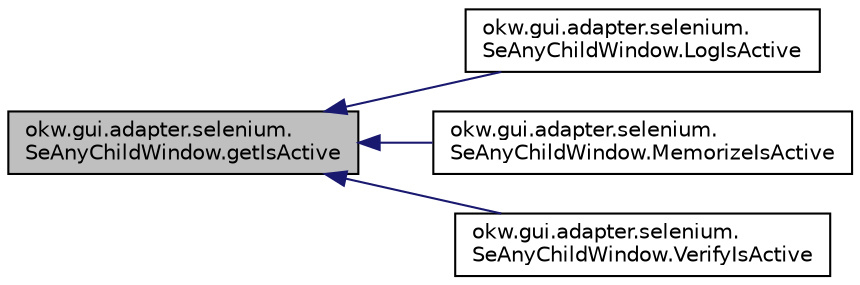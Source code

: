digraph "okw.gui.adapter.selenium.SeAnyChildWindow.getIsActive"
{
 // INTERACTIVE_SVG=YES
  edge [fontname="Helvetica",fontsize="10",labelfontname="Helvetica",labelfontsize="10"];
  node [fontname="Helvetica",fontsize="10",shape=record];
  rankdir="LR";
  Node99 [label="okw.gui.adapter.selenium.\lSeAnyChildWindow.getIsActive",height=0.2,width=0.4,color="black", fillcolor="grey75", style="filled", fontcolor="black"];
  Node99 -> Node100 [dir="back",color="midnightblue",fontsize="10",style="solid",fontname="Helvetica"];
  Node100 [label="okw.gui.adapter.selenium.\lSeAnyChildWindow.LogIsActive",height=0.2,width=0.4,color="black", fillcolor="white", style="filled",URL="$classokw_1_1gui_1_1adapter_1_1selenium_1_1_se_any_child_window.html#a2d019b7624f7ebc2714d0eb995623f58",tooltip="LogHasFocus loggt, ob das aktuelle Objekt aktiv ist. "];
  Node99 -> Node101 [dir="back",color="midnightblue",fontsize="10",style="solid",fontname="Helvetica"];
  Node101 [label="okw.gui.adapter.selenium.\lSeAnyChildWindow.MemorizeIsActive",height=0.2,width=0.4,color="black", fillcolor="white", style="filled",URL="$classokw_1_1gui_1_1adapter_1_1selenium_1_1_se_any_child_window.html#a2b1293256c4b07b0d3586101478df743",tooltip="Ermittelt für das Schlüsselwort MerkeIstAktive, ob das aktuelle Objekt aktiv ist. ..."];
  Node99 -> Node102 [dir="back",color="midnightblue",fontsize="10",style="solid",fontname="Helvetica"];
  Node102 [label="okw.gui.adapter.selenium.\lSeAnyChildWindow.VerifyIsActive",height=0.2,width=0.4,color="black", fillcolor="white", style="filled",URL="$classokw_1_1gui_1_1adapter_1_1selenium_1_1_se_any_child_window.html#ad43f179cd90bda6ef736ac80ff4dcdac",tooltip="Ermittelt/Prüft, ob das aktuelle Objekt aktiv ist. "];
}
